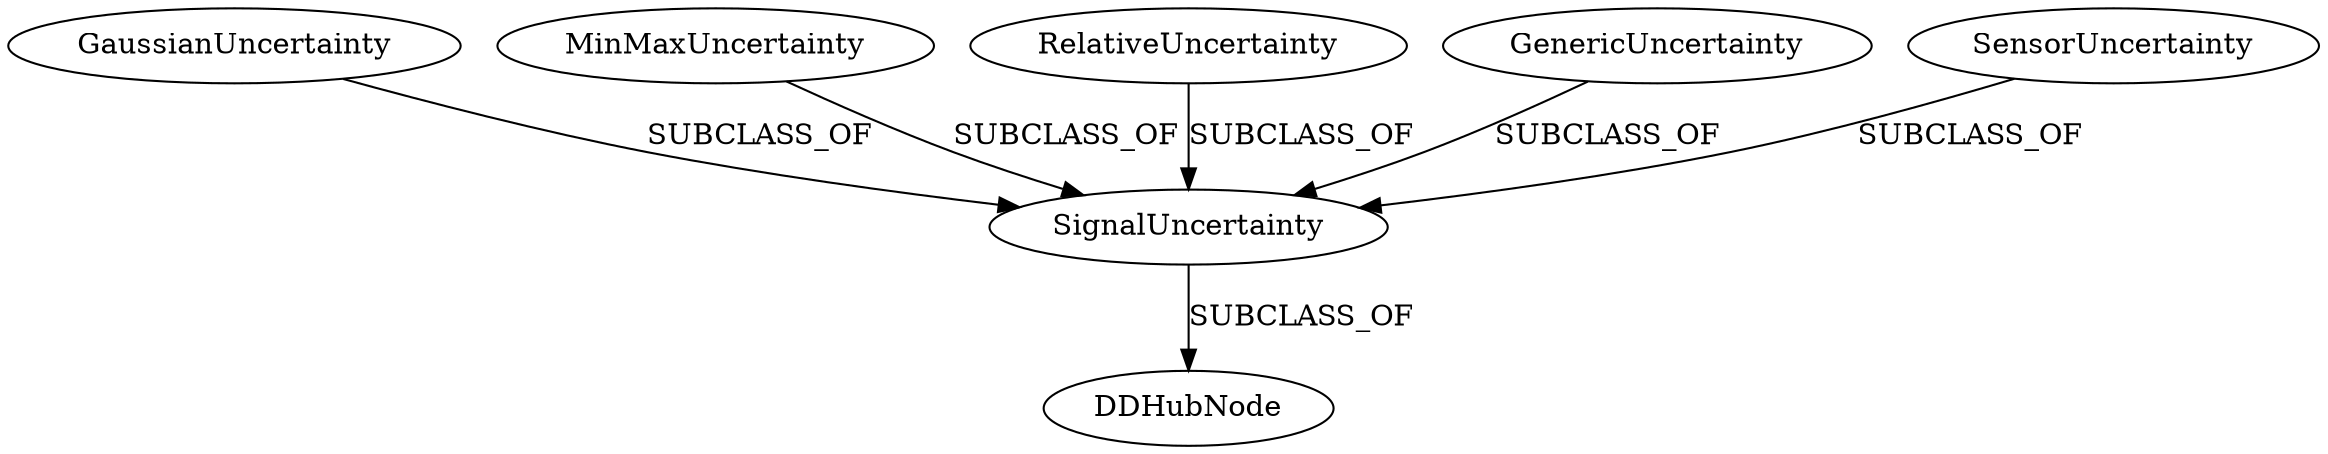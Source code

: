 strict digraph  {
DDHubNode;
GaussianUncertainty;
MinMaxUncertainty;
RelativeUncertainty;
GenericUncertainty;
SignalUncertainty;
SensorUncertainty;
GaussianUncertainty -> SignalUncertainty  [label=SUBCLASS_OF];
MinMaxUncertainty -> SignalUncertainty  [label=SUBCLASS_OF];
RelativeUncertainty -> SignalUncertainty  [label=SUBCLASS_OF];
GenericUncertainty -> SignalUncertainty  [label=SUBCLASS_OF];
SignalUncertainty -> DDHubNode  [label=SUBCLASS_OF];
SensorUncertainty -> SignalUncertainty  [label=SUBCLASS_OF];
}

